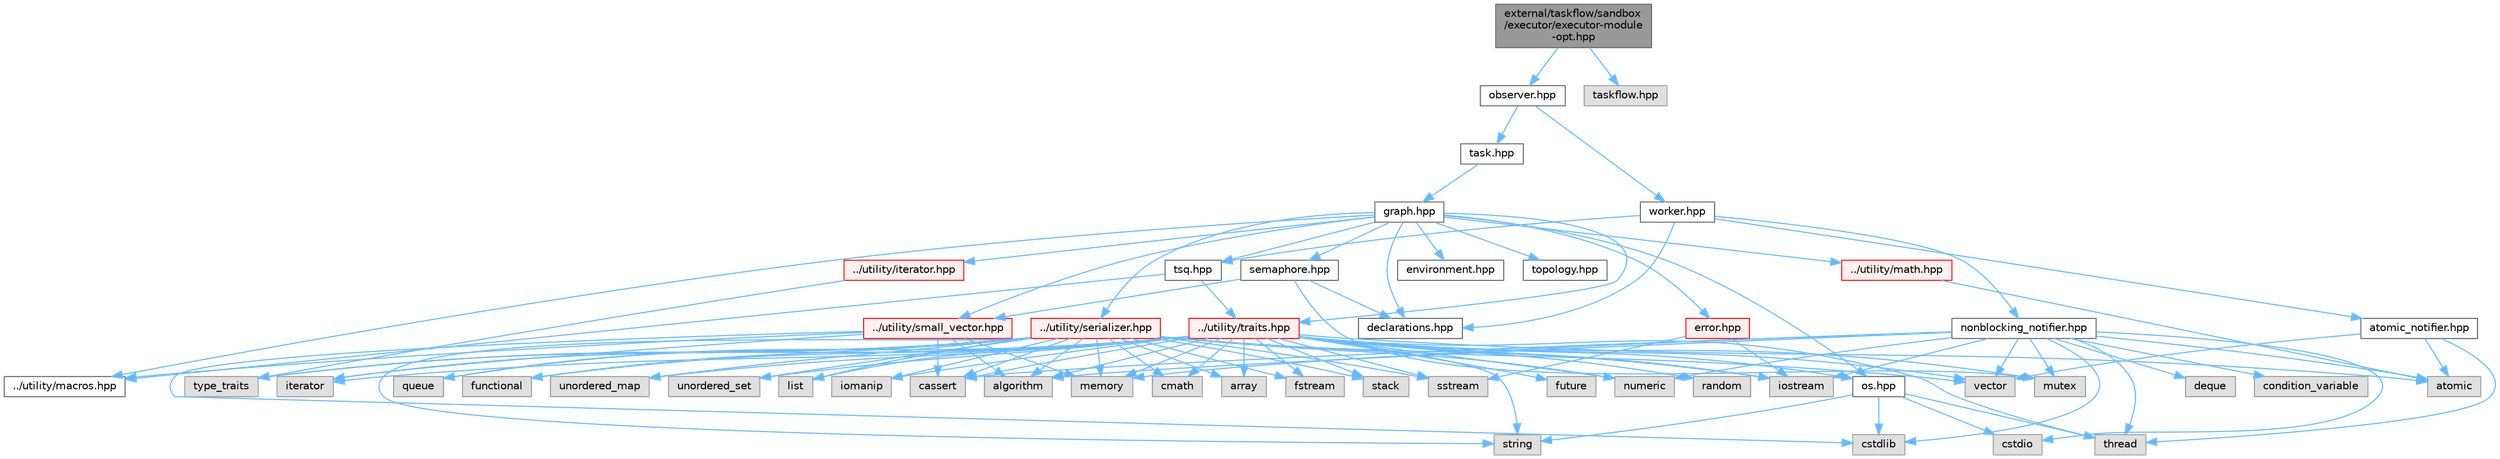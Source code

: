 digraph "external/taskflow/sandbox/executor/executor-module-opt.hpp"
{
 // LATEX_PDF_SIZE
  bgcolor="transparent";
  edge [fontname=Helvetica,fontsize=10,labelfontname=Helvetica,labelfontsize=10];
  node [fontname=Helvetica,fontsize=10,shape=box,height=0.2,width=0.4];
  Node1 [id="Node000001",label="external/taskflow/sandbox\l/executor/executor-module\l-opt.hpp",height=0.2,width=0.4,color="gray40", fillcolor="grey60", style="filled", fontcolor="black",tooltip=" "];
  Node1 -> Node2 [id="edge1_Node000001_Node000002",color="steelblue1",style="solid",tooltip=" "];
  Node2 [id="Node000002",label="observer.hpp",height=0.2,width=0.4,color="grey40", fillcolor="white", style="filled",URL="$observer_8hpp.html",tooltip="observer include file"];
  Node2 -> Node3 [id="edge2_Node000002_Node000003",color="steelblue1",style="solid",tooltip=" "];
  Node3 [id="Node000003",label="task.hpp",height=0.2,width=0.4,color="grey40", fillcolor="white", style="filled",URL="$task_8hpp.html",tooltip="task include file"];
  Node3 -> Node4 [id="edge3_Node000003_Node000004",color="steelblue1",style="solid",tooltip=" "];
  Node4 [id="Node000004",label="graph.hpp",height=0.2,width=0.4,color="grey40", fillcolor="white", style="filled",URL="$taskflow_2core_2graph_8hpp.html",tooltip="graph include file"];
  Node4 -> Node5 [id="edge4_Node000004_Node000005",color="steelblue1",style="solid",tooltip=" "];
  Node5 [id="Node000005",label="../utility/macros.hpp",height=0.2,width=0.4,color="grey40", fillcolor="white", style="filled",URL="$macros_8hpp.html",tooltip=" "];
  Node4 -> Node6 [id="edge5_Node000004_Node000006",color="steelblue1",style="solid",tooltip=" "];
  Node6 [id="Node000006",label="../utility/traits.hpp",height=0.2,width=0.4,color="red", fillcolor="#FFF0F0", style="filled",URL="$taskflow_2utility_2traits_8hpp.html",tooltip=" "];
  Node6 -> Node7 [id="edge6_Node000006_Node000007",color="steelblue1",style="solid",tooltip=" "];
  Node7 [id="Node000007",label="type_traits",height=0.2,width=0.4,color="grey60", fillcolor="#E0E0E0", style="filled",tooltip=" "];
  Node6 -> Node8 [id="edge7_Node000006_Node000008",color="steelblue1",style="solid",tooltip=" "];
  Node8 [id="Node000008",label="iterator",height=0.2,width=0.4,color="grey60", fillcolor="#E0E0E0", style="filled",tooltip=" "];
  Node6 -> Node9 [id="edge8_Node000006_Node000009",color="steelblue1",style="solid",tooltip=" "];
  Node9 [id="Node000009",label="iostream",height=0.2,width=0.4,color="grey60", fillcolor="#E0E0E0", style="filled",tooltip=" "];
  Node6 -> Node10 [id="edge9_Node000006_Node000010",color="steelblue1",style="solid",tooltip=" "];
  Node10 [id="Node000010",label="fstream",height=0.2,width=0.4,color="grey60", fillcolor="#E0E0E0", style="filled",tooltip=" "];
  Node6 -> Node11 [id="edge10_Node000006_Node000011",color="steelblue1",style="solid",tooltip=" "];
  Node11 [id="Node000011",label="mutex",height=0.2,width=0.4,color="grey60", fillcolor="#E0E0E0", style="filled",tooltip=" "];
  Node6 -> Node12 [id="edge11_Node000006_Node000012",color="steelblue1",style="solid",tooltip=" "];
  Node12 [id="Node000012",label="stack",height=0.2,width=0.4,color="grey60", fillcolor="#E0E0E0", style="filled",tooltip=" "];
  Node6 -> Node13 [id="edge12_Node000006_Node000013",color="steelblue1",style="solid",tooltip=" "];
  Node13 [id="Node000013",label="queue",height=0.2,width=0.4,color="grey60", fillcolor="#E0E0E0", style="filled",tooltip=" "];
  Node6 -> Node14 [id="edge13_Node000006_Node000014",color="steelblue1",style="solid",tooltip=" "];
  Node14 [id="Node000014",label="vector",height=0.2,width=0.4,color="grey60", fillcolor="#E0E0E0", style="filled",tooltip=" "];
  Node6 -> Node15 [id="edge14_Node000006_Node000015",color="steelblue1",style="solid",tooltip=" "];
  Node15 [id="Node000015",label="algorithm",height=0.2,width=0.4,color="grey60", fillcolor="#E0E0E0", style="filled",tooltip=" "];
  Node6 -> Node16 [id="edge15_Node000006_Node000016",color="steelblue1",style="solid",tooltip=" "];
  Node16 [id="Node000016",label="memory",height=0.2,width=0.4,color="grey60", fillcolor="#E0E0E0", style="filled",tooltip=" "];
  Node6 -> Node17 [id="edge16_Node000006_Node000017",color="steelblue1",style="solid",tooltip=" "];
  Node17 [id="Node000017",label="atomic",height=0.2,width=0.4,color="grey60", fillcolor="#E0E0E0", style="filled",tooltip=" "];
  Node6 -> Node18 [id="edge17_Node000006_Node000018",color="steelblue1",style="solid",tooltip=" "];
  Node18 [id="Node000018",label="thread",height=0.2,width=0.4,color="grey60", fillcolor="#E0E0E0", style="filled",tooltip=" "];
  Node6 -> Node19 [id="edge18_Node000006_Node000019",color="steelblue1",style="solid",tooltip=" "];
  Node19 [id="Node000019",label="future",height=0.2,width=0.4,color="grey60", fillcolor="#E0E0E0", style="filled",tooltip=" "];
  Node6 -> Node20 [id="edge19_Node000006_Node000020",color="steelblue1",style="solid",tooltip=" "];
  Node20 [id="Node000020",label="functional",height=0.2,width=0.4,color="grey60", fillcolor="#E0E0E0", style="filled",tooltip=" "];
  Node6 -> Node21 [id="edge20_Node000006_Node000021",color="steelblue1",style="solid",tooltip=" "];
  Node21 [id="Node000021",label="unordered_map",height=0.2,width=0.4,color="grey60", fillcolor="#E0E0E0", style="filled",tooltip=" "];
  Node6 -> Node22 [id="edge21_Node000006_Node000022",color="steelblue1",style="solid",tooltip=" "];
  Node22 [id="Node000022",label="unordered_set",height=0.2,width=0.4,color="grey60", fillcolor="#E0E0E0", style="filled",tooltip=" "];
  Node6 -> Node23 [id="edge22_Node000006_Node000023",color="steelblue1",style="solid",tooltip=" "];
  Node23 [id="Node000023",label="sstream",height=0.2,width=0.4,color="grey60", fillcolor="#E0E0E0", style="filled",tooltip=" "];
  Node6 -> Node24 [id="edge23_Node000006_Node000024",color="steelblue1",style="solid",tooltip=" "];
  Node24 [id="Node000024",label="list",height=0.2,width=0.4,color="grey60", fillcolor="#E0E0E0", style="filled",tooltip=" "];
  Node6 -> Node25 [id="edge24_Node000006_Node000025",color="steelblue1",style="solid",tooltip=" "];
  Node25 [id="Node000025",label="numeric",height=0.2,width=0.4,color="grey60", fillcolor="#E0E0E0", style="filled",tooltip=" "];
  Node6 -> Node26 [id="edge25_Node000006_Node000026",color="steelblue1",style="solid",tooltip=" "];
  Node26 [id="Node000026",label="random",height=0.2,width=0.4,color="grey60", fillcolor="#E0E0E0", style="filled",tooltip=" "];
  Node6 -> Node27 [id="edge26_Node000006_Node000027",color="steelblue1",style="solid",tooltip=" "];
  Node27 [id="Node000027",label="iomanip",height=0.2,width=0.4,color="grey60", fillcolor="#E0E0E0", style="filled",tooltip=" "];
  Node6 -> Node28 [id="edge27_Node000006_Node000028",color="steelblue1",style="solid",tooltip=" "];
  Node28 [id="Node000028",label="cassert",height=0.2,width=0.4,color="grey60", fillcolor="#E0E0E0", style="filled",tooltip=" "];
  Node6 -> Node29 [id="edge28_Node000006_Node000029",color="steelblue1",style="solid",tooltip=" "];
  Node29 [id="Node000029",label="cmath",height=0.2,width=0.4,color="grey60", fillcolor="#E0E0E0", style="filled",tooltip=" "];
  Node6 -> Node30 [id="edge29_Node000006_Node000030",color="steelblue1",style="solid",tooltip=" "];
  Node30 [id="Node000030",label="array",height=0.2,width=0.4,color="grey60", fillcolor="#E0E0E0", style="filled",tooltip=" "];
  Node6 -> Node31 [id="edge30_Node000006_Node000031",color="steelblue1",style="solid",tooltip=" "];
  Node31 [id="Node000031",label="string",height=0.2,width=0.4,color="grey60", fillcolor="#E0E0E0", style="filled",tooltip=" "];
  Node6 -> Node34 [id="edge31_Node000006_Node000034",color="steelblue1",style="solid",tooltip=" "];
  Node34 [id="Node000034",label="os.hpp",height=0.2,width=0.4,color="grey40", fillcolor="white", style="filled",URL="$os_8hpp.html",tooltip=" "];
  Node34 -> Node35 [id="edge32_Node000034_Node000035",color="steelblue1",style="solid",tooltip=" "];
  Node35 [id="Node000035",label="cstdlib",height=0.2,width=0.4,color="grey60", fillcolor="#E0E0E0", style="filled",tooltip=" "];
  Node34 -> Node36 [id="edge33_Node000034_Node000036",color="steelblue1",style="solid",tooltip=" "];
  Node36 [id="Node000036",label="cstdio",height=0.2,width=0.4,color="grey60", fillcolor="#E0E0E0", style="filled",tooltip=" "];
  Node34 -> Node31 [id="edge34_Node000034_Node000031",color="steelblue1",style="solid",tooltip=" "];
  Node34 -> Node18 [id="edge35_Node000034_Node000018",color="steelblue1",style="solid",tooltip=" "];
  Node4 -> Node37 [id="edge36_Node000004_Node000037",color="steelblue1",style="solid",tooltip=" "];
  Node37 [id="Node000037",label="../utility/iterator.hpp",height=0.2,width=0.4,color="red", fillcolor="#FFF0F0", style="filled",URL="$iterator_8hpp.html",tooltip=" "];
  Node37 -> Node7 [id="edge37_Node000037_Node000007",color="steelblue1",style="solid",tooltip=" "];
  Node4 -> Node34 [id="edge38_Node000004_Node000034",color="steelblue1",style="solid",tooltip=" "];
  Node4 -> Node39 [id="edge39_Node000004_Node000039",color="steelblue1",style="solid",tooltip=" "];
  Node39 [id="Node000039",label="../utility/math.hpp",height=0.2,width=0.4,color="red", fillcolor="#FFF0F0", style="filled",URL="$math_8hpp.html",tooltip=" "];
  Node39 -> Node17 [id="edge40_Node000039_Node000017",color="steelblue1",style="solid",tooltip=" "];
  Node4 -> Node41 [id="edge41_Node000004_Node000041",color="steelblue1",style="solid",tooltip=" "];
  Node41 [id="Node000041",label="../utility/small_vector.hpp",height=0.2,width=0.4,color="red", fillcolor="#FFF0F0", style="filled",URL="$small__vector_8hpp.html",tooltip="small vector include file"];
  Node41 -> Node5 [id="edge42_Node000041_Node000005",color="steelblue1",style="solid",tooltip=" "];
  Node41 -> Node15 [id="edge43_Node000041_Node000015",color="steelblue1",style="solid",tooltip=" "];
  Node41 -> Node28 [id="edge44_Node000041_Node000028",color="steelblue1",style="solid",tooltip=" "];
  Node41 -> Node35 [id="edge45_Node000041_Node000035",color="steelblue1",style="solid",tooltip=" "];
  Node41 -> Node8 [id="edge46_Node000041_Node000008",color="steelblue1",style="solid",tooltip=" "];
  Node41 -> Node16 [id="edge47_Node000041_Node000016",color="steelblue1",style="solid",tooltip=" "];
  Node4 -> Node44 [id="edge48_Node000004_Node000044",color="steelblue1",style="solid",tooltip=" "];
  Node44 [id="Node000044",label="../utility/serializer.hpp",height=0.2,width=0.4,color="red", fillcolor="#FFF0F0", style="filled",URL="$taskflow_2utility_2serializer_8hpp.html",tooltip=" "];
  Node44 -> Node7 [id="edge49_Node000044_Node000007",color="steelblue1",style="solid",tooltip=" "];
  Node44 -> Node8 [id="edge50_Node000044_Node000008",color="steelblue1",style="solid",tooltip=" "];
  Node44 -> Node9 [id="edge51_Node000044_Node000009",color="steelblue1",style="solid",tooltip=" "];
  Node44 -> Node10 [id="edge52_Node000044_Node000010",color="steelblue1",style="solid",tooltip=" "];
  Node44 -> Node12 [id="edge53_Node000044_Node000012",color="steelblue1",style="solid",tooltip=" "];
  Node44 -> Node13 [id="edge54_Node000044_Node000013",color="steelblue1",style="solid",tooltip=" "];
  Node44 -> Node14 [id="edge55_Node000044_Node000014",color="steelblue1",style="solid",tooltip=" "];
  Node44 -> Node15 [id="edge56_Node000044_Node000015",color="steelblue1",style="solid",tooltip=" "];
  Node44 -> Node16 [id="edge57_Node000044_Node000016",color="steelblue1",style="solid",tooltip=" "];
  Node44 -> Node20 [id="edge58_Node000044_Node000020",color="steelblue1",style="solid",tooltip=" "];
  Node44 -> Node21 [id="edge59_Node000044_Node000021",color="steelblue1",style="solid",tooltip=" "];
  Node44 -> Node22 [id="edge60_Node000044_Node000022",color="steelblue1",style="solid",tooltip=" "];
  Node44 -> Node23 [id="edge61_Node000044_Node000023",color="steelblue1",style="solid",tooltip=" "];
  Node44 -> Node24 [id="edge62_Node000044_Node000024",color="steelblue1",style="solid",tooltip=" "];
  Node44 -> Node25 [id="edge63_Node000044_Node000025",color="steelblue1",style="solid",tooltip=" "];
  Node44 -> Node27 [id="edge64_Node000044_Node000027",color="steelblue1",style="solid",tooltip=" "];
  Node44 -> Node28 [id="edge65_Node000044_Node000028",color="steelblue1",style="solid",tooltip=" "];
  Node44 -> Node29 [id="edge66_Node000044_Node000029",color="steelblue1",style="solid",tooltip=" "];
  Node44 -> Node30 [id="edge67_Node000044_Node000030",color="steelblue1",style="solid",tooltip=" "];
  Node44 -> Node31 [id="edge68_Node000044_Node000031",color="steelblue1",style="solid",tooltip=" "];
  Node4 -> Node48 [id="edge69_Node000004_Node000048",color="steelblue1",style="solid",tooltip=" "];
  Node48 [id="Node000048",label="error.hpp",height=0.2,width=0.4,color="red", fillcolor="#FFF0F0", style="filled",URL="$error_8hpp.html",tooltip=" "];
  Node48 -> Node9 [id="edge70_Node000048_Node000009",color="steelblue1",style="solid",tooltip=" "];
  Node48 -> Node23 [id="edge71_Node000048_Node000023",color="steelblue1",style="solid",tooltip=" "];
  Node4 -> Node51 [id="edge72_Node000004_Node000051",color="steelblue1",style="solid",tooltip=" "];
  Node51 [id="Node000051",label="declarations.hpp",height=0.2,width=0.4,color="grey40", fillcolor="white", style="filled",URL="$declarations_8hpp.html",tooltip=" "];
  Node4 -> Node52 [id="edge73_Node000004_Node000052",color="steelblue1",style="solid",tooltip=" "];
  Node52 [id="Node000052",label="semaphore.hpp",height=0.2,width=0.4,color="grey40", fillcolor="white", style="filled",URL="$semaphore_8hpp.html",tooltip="semaphore include file"];
  Node52 -> Node11 [id="edge74_Node000052_Node000011",color="steelblue1",style="solid",tooltip=" "];
  Node52 -> Node51 [id="edge75_Node000052_Node000051",color="steelblue1",style="solid",tooltip=" "];
  Node52 -> Node41 [id="edge76_Node000052_Node000041",color="steelblue1",style="solid",tooltip=" "];
  Node4 -> Node53 [id="edge77_Node000004_Node000053",color="steelblue1",style="solid",tooltip=" "];
  Node53 [id="Node000053",label="environment.hpp",height=0.2,width=0.4,color="grey40", fillcolor="white", style="filled",URL="$environment_8hpp.html",tooltip=" "];
  Node4 -> Node54 [id="edge78_Node000004_Node000054",color="steelblue1",style="solid",tooltip=" "];
  Node54 [id="Node000054",label="topology.hpp",height=0.2,width=0.4,color="grey40", fillcolor="white", style="filled",URL="$topology_8hpp.html",tooltip=" "];
  Node4 -> Node55 [id="edge79_Node000004_Node000055",color="steelblue1",style="solid",tooltip=" "];
  Node55 [id="Node000055",label="tsq.hpp",height=0.2,width=0.4,color="grey40", fillcolor="white", style="filled",URL="$tsq_8hpp.html",tooltip="task queue include file"];
  Node55 -> Node5 [id="edge80_Node000055_Node000005",color="steelblue1",style="solid",tooltip=" "];
  Node55 -> Node6 [id="edge81_Node000055_Node000006",color="steelblue1",style="solid",tooltip=" "];
  Node2 -> Node56 [id="edge82_Node000002_Node000056",color="steelblue1",style="solid",tooltip=" "];
  Node56 [id="Node000056",label="worker.hpp",height=0.2,width=0.4,color="grey40", fillcolor="white", style="filled",URL="$worker_8hpp.html",tooltip="worker include file"];
  Node56 -> Node51 [id="edge83_Node000056_Node000051",color="steelblue1",style="solid",tooltip=" "];
  Node56 -> Node55 [id="edge84_Node000056_Node000055",color="steelblue1",style="solid",tooltip=" "];
  Node56 -> Node57 [id="edge85_Node000056_Node000057",color="steelblue1",style="solid",tooltip=" "];
  Node57 [id="Node000057",label="atomic_notifier.hpp",height=0.2,width=0.4,color="grey40", fillcolor="white", style="filled",URL="$atomic__notifier_8hpp.html",tooltip=" "];
  Node57 -> Node17 [id="edge86_Node000057_Node000017",color="steelblue1",style="solid",tooltip=" "];
  Node57 -> Node18 [id="edge87_Node000057_Node000018",color="steelblue1",style="solid",tooltip=" "];
  Node57 -> Node14 [id="edge88_Node000057_Node000014",color="steelblue1",style="solid",tooltip=" "];
  Node56 -> Node58 [id="edge89_Node000056_Node000058",color="steelblue1",style="solid",tooltip=" "];
  Node58 [id="Node000058",label="nonblocking_notifier.hpp",height=0.2,width=0.4,color="grey40", fillcolor="white", style="filled",URL="$nonblocking__notifier_8hpp.html",tooltip=" "];
  Node58 -> Node9 [id="edge90_Node000058_Node000009",color="steelblue1",style="solid",tooltip=" "];
  Node58 -> Node14 [id="edge91_Node000058_Node000014",color="steelblue1",style="solid",tooltip=" "];
  Node58 -> Node35 [id="edge92_Node000058_Node000035",color="steelblue1",style="solid",tooltip=" "];
  Node58 -> Node36 [id="edge93_Node000058_Node000036",color="steelblue1",style="solid",tooltip=" "];
  Node58 -> Node17 [id="edge94_Node000058_Node000017",color="steelblue1",style="solid",tooltip=" "];
  Node58 -> Node16 [id="edge95_Node000058_Node000016",color="steelblue1",style="solid",tooltip=" "];
  Node58 -> Node59 [id="edge96_Node000058_Node000059",color="steelblue1",style="solid",tooltip=" "];
  Node59 [id="Node000059",label="deque",height=0.2,width=0.4,color="grey60", fillcolor="#E0E0E0", style="filled",tooltip=" "];
  Node58 -> Node11 [id="edge97_Node000058_Node000011",color="steelblue1",style="solid",tooltip=" "];
  Node58 -> Node60 [id="edge98_Node000058_Node000060",color="steelblue1",style="solid",tooltip=" "];
  Node60 [id="Node000060",label="condition_variable",height=0.2,width=0.4,color="grey60", fillcolor="#E0E0E0", style="filled",tooltip=" "];
  Node58 -> Node18 [id="edge99_Node000058_Node000018",color="steelblue1",style="solid",tooltip=" "];
  Node58 -> Node15 [id="edge100_Node000058_Node000015",color="steelblue1",style="solid",tooltip=" "];
  Node58 -> Node25 [id="edge101_Node000058_Node000025",color="steelblue1",style="solid",tooltip=" "];
  Node58 -> Node28 [id="edge102_Node000058_Node000028",color="steelblue1",style="solid",tooltip=" "];
  Node1 -> Node61 [id="edge103_Node000001_Node000061",color="steelblue1",style="solid",tooltip=" "];
  Node61 [id="Node000061",label="taskflow.hpp",height=0.2,width=0.4,color="grey60", fillcolor="#E0E0E0", style="filled",tooltip=" "];
}

